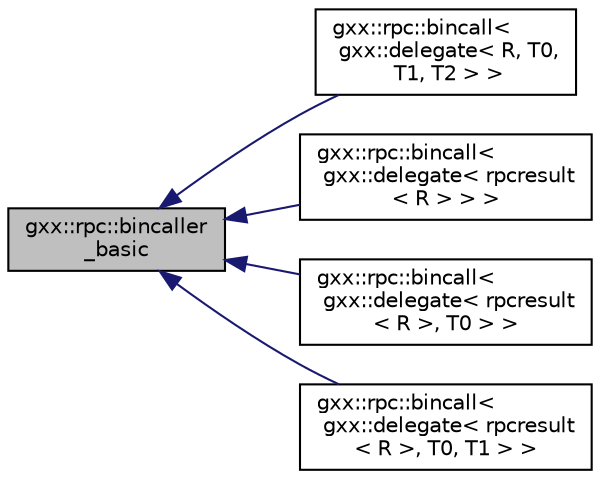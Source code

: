 digraph "gxx::rpc::bincaller_basic"
{
  edge [fontname="Helvetica",fontsize="10",labelfontname="Helvetica",labelfontsize="10"];
  node [fontname="Helvetica",fontsize="10",shape=record];
  rankdir="LR";
  Node1 [label="gxx::rpc::bincaller\l_basic",height=0.2,width=0.4,color="black", fillcolor="grey75", style="filled", fontcolor="black"];
  Node1 -> Node2 [dir="back",color="midnightblue",fontsize="10",style="solid",fontname="Helvetica"];
  Node2 [label="gxx::rpc::bincall\<\l gxx::delegate\< R, T0,\l T1, T2 \> \>",height=0.2,width=0.4,color="black", fillcolor="white", style="filled",URL="$classgxx_1_1rpc_1_1bincall_3_01gxx_1_1delegate_3_01R_00_01T0_00_01T1_00_01T2_01_4_01_4.html"];
  Node1 -> Node3 [dir="back",color="midnightblue",fontsize="10",style="solid",fontname="Helvetica"];
  Node3 [label="gxx::rpc::bincall\<\l gxx::delegate\< rpcresult\l\< R \> \> \>",height=0.2,width=0.4,color="black", fillcolor="white", style="filled",URL="$classgxx_1_1rpc_1_1bincall_3_01gxx_1_1delegate_3_01rpcresult_3_01R_01_4_01_4_01_4.html"];
  Node1 -> Node4 [dir="back",color="midnightblue",fontsize="10",style="solid",fontname="Helvetica"];
  Node4 [label="gxx::rpc::bincall\<\l gxx::delegate\< rpcresult\l\< R \>, T0 \> \>",height=0.2,width=0.4,color="black", fillcolor="white", style="filled",URL="$classgxx_1_1rpc_1_1bincall_3_01gxx_1_1delegate_3_01rpcresult_3_01R_01_4_00_01T0_01_4_01_4.html"];
  Node1 -> Node5 [dir="back",color="midnightblue",fontsize="10",style="solid",fontname="Helvetica"];
  Node5 [label="gxx::rpc::bincall\<\l gxx::delegate\< rpcresult\l\< R \>, T0, T1 \> \>",height=0.2,width=0.4,color="black", fillcolor="white", style="filled",URL="$classgxx_1_1rpc_1_1bincall_3_01gxx_1_1delegate_3_01rpcresult_3_01R_01_4_00_01T0_00_01T1_01_4_01_4.html"];
}
